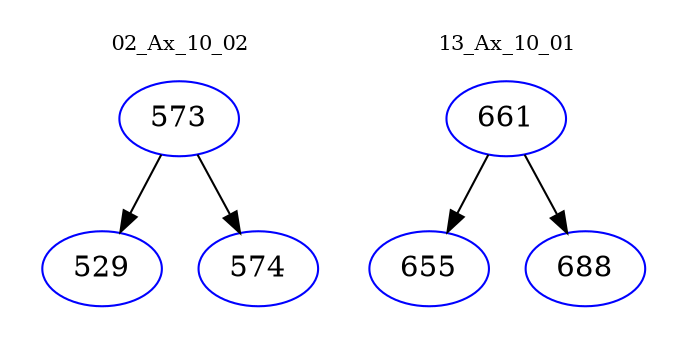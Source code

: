 digraph{
subgraph cluster_0 {
color = white
label = "02_Ax_10_02";
fontsize=10;
T0_573 [label="573", color="blue"]
T0_573 -> T0_529 [color="black"]
T0_529 [label="529", color="blue"]
T0_573 -> T0_574 [color="black"]
T0_574 [label="574", color="blue"]
}
subgraph cluster_1 {
color = white
label = "13_Ax_10_01";
fontsize=10;
T1_661 [label="661", color="blue"]
T1_661 -> T1_655 [color="black"]
T1_655 [label="655", color="blue"]
T1_661 -> T1_688 [color="black"]
T1_688 [label="688", color="blue"]
}
}

